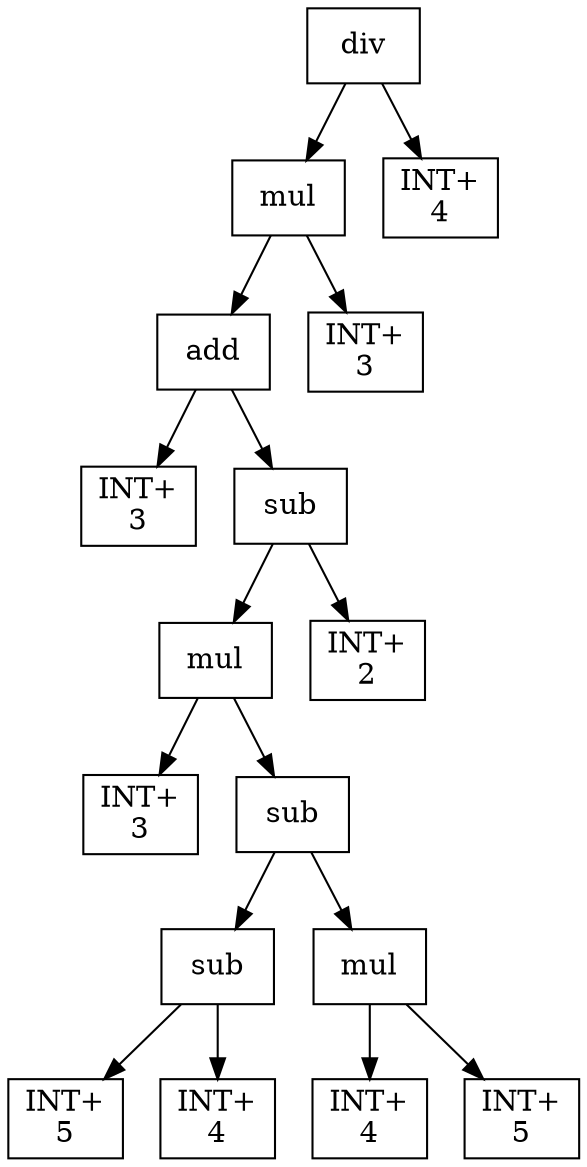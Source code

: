 digraph expr {
  node [shape=box];
  n1 [label="div"];
  n2 [label="mul"];
  n3 [label="add"];
  n4 [label="INT+\n3"];
  n5 [label="sub"];
  n6 [label="mul"];
  n7 [label="INT+\n3"];
  n8 [label="sub"];
  n9 [label="sub"];
  n10 [label="INT+\n5"];
  n11 [label="INT+\n4"];
  n9 -> n10;
  n9 -> n11;
  n12 [label="mul"];
  n13 [label="INT+\n4"];
  n14 [label="INT+\n5"];
  n12 -> n13;
  n12 -> n14;
  n8 -> n9;
  n8 -> n12;
  n6 -> n7;
  n6 -> n8;
  n15 [label="INT+\n2"];
  n5 -> n6;
  n5 -> n15;
  n3 -> n4;
  n3 -> n5;
  n16 [label="INT+\n3"];
  n2 -> n3;
  n2 -> n16;
  n17 [label="INT+\n4"];
  n1 -> n2;
  n1 -> n17;
}